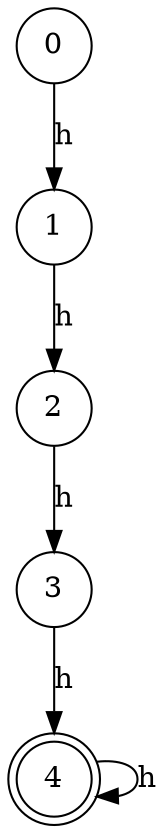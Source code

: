digraph { 
node [shape = doublecircle]; 4 ;
node [shape = circle]; 
0 -> 1 [ label="h", weigth="0.6"]; 
1 -> 2 [ label="h", weigth="0.6"]; 
2 -> 3 [ label="h", weigth="0.6"]; 
3 -> 4 [ label="h", weigth="0.6"]; 
4 -> 4 [ label="h", weigth="0.6"]; 
}